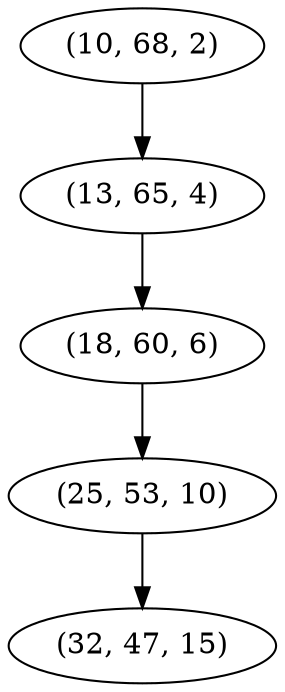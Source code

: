 digraph tree {
    "(10, 68, 2)";
    "(13, 65, 4)";
    "(18, 60, 6)";
    "(25, 53, 10)";
    "(32, 47, 15)";
    "(10, 68, 2)" -> "(13, 65, 4)";
    "(13, 65, 4)" -> "(18, 60, 6)";
    "(18, 60, 6)" -> "(25, 53, 10)";
    "(25, 53, 10)" -> "(32, 47, 15)";
}
